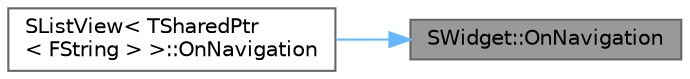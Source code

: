 digraph "SWidget::OnNavigation"
{
 // INTERACTIVE_SVG=YES
 // LATEX_PDF_SIZE
  bgcolor="transparent";
  edge [fontname=Helvetica,fontsize=10,labelfontname=Helvetica,labelfontsize=10];
  node [fontname=Helvetica,fontsize=10,shape=box,height=0.2,width=0.4];
  rankdir="RL";
  Node1 [id="Node000001",label="SWidget::OnNavigation",height=0.2,width=0.4,color="gray40", fillcolor="grey60", style="filled", fontcolor="black",tooltip="Called when navigation is requested e.g."];
  Node1 -> Node2 [id="edge1_Node000001_Node000002",dir="back",color="steelblue1",style="solid",tooltip=" "];
  Node2 [id="Node000002",label="SListView\< TSharedPtr\l\< FString \> \>::OnNavigation",height=0.2,width=0.4,color="grey40", fillcolor="white", style="filled",URL="$d1/dc1/classSListView.html#ad05b2fa8b1b2fbb977499cc6b618cca2",tooltip=" "];
}
